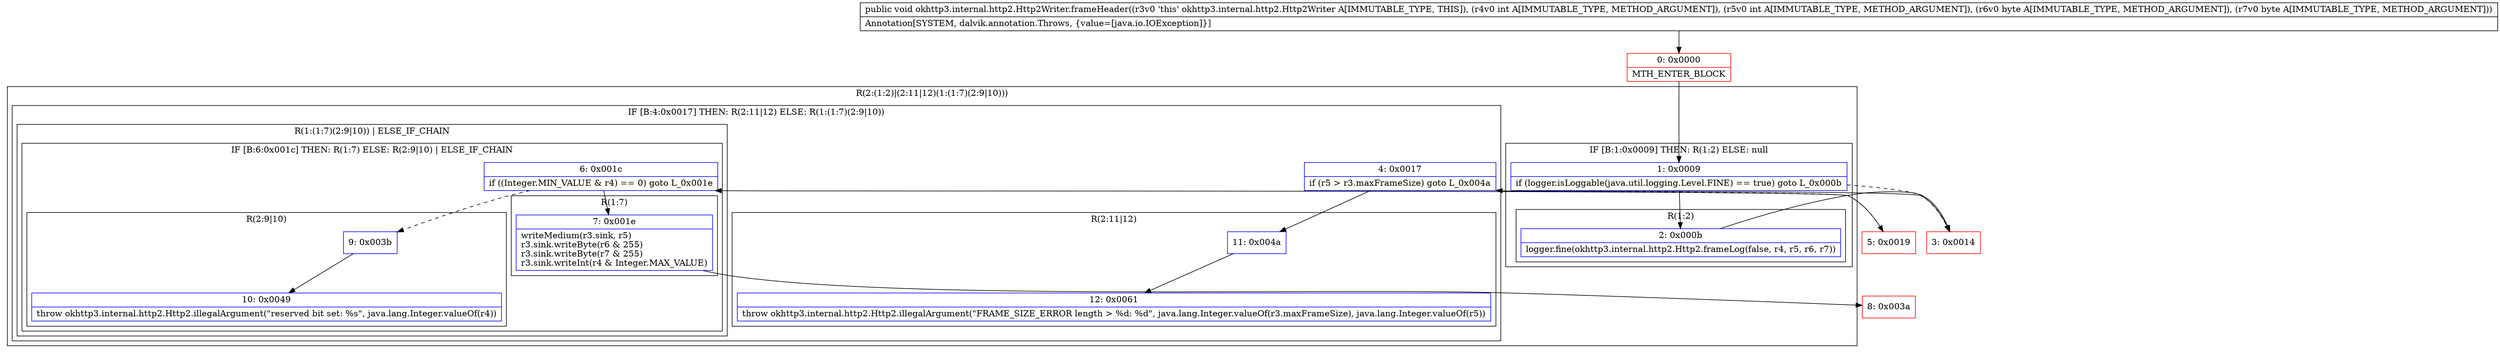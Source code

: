 digraph "CFG forokhttp3.internal.http2.Http2Writer.frameHeader(IIBB)V" {
subgraph cluster_Region_364436888 {
label = "R(2:(1:2)|(2:11|12)(1:(1:7)(2:9|10)))";
node [shape=record,color=blue];
subgraph cluster_IfRegion_689511700 {
label = "IF [B:1:0x0009] THEN: R(1:2) ELSE: null";
node [shape=record,color=blue];
Node_1 [shape=record,label="{1\:\ 0x0009|if (logger.isLoggable(java.util.logging.Level.FINE) == true) goto L_0x000b\l}"];
subgraph cluster_Region_625403209 {
label = "R(1:2)";
node [shape=record,color=blue];
Node_2 [shape=record,label="{2\:\ 0x000b|logger.fine(okhttp3.internal.http2.Http2.frameLog(false, r4, r5, r6, r7))\l}"];
}
}
subgraph cluster_IfRegion_1422792840 {
label = "IF [B:4:0x0017] THEN: R(2:11|12) ELSE: R(1:(1:7)(2:9|10))";
node [shape=record,color=blue];
Node_4 [shape=record,label="{4\:\ 0x0017|if (r5 \> r3.maxFrameSize) goto L_0x004a\l}"];
subgraph cluster_Region_122243988 {
label = "R(2:11|12)";
node [shape=record,color=blue];
Node_11 [shape=record,label="{11\:\ 0x004a}"];
Node_12 [shape=record,label="{12\:\ 0x0061|throw okhttp3.internal.http2.Http2.illegalArgument(\"FRAME_SIZE_ERROR length \> %d: %d\", java.lang.Integer.valueOf(r3.maxFrameSize), java.lang.Integer.valueOf(r5))\l}"];
}
subgraph cluster_Region_1717110740 {
label = "R(1:(1:7)(2:9|10)) | ELSE_IF_CHAIN\l";
node [shape=record,color=blue];
subgraph cluster_IfRegion_1948769019 {
label = "IF [B:6:0x001c] THEN: R(1:7) ELSE: R(2:9|10) | ELSE_IF_CHAIN\l";
node [shape=record,color=blue];
Node_6 [shape=record,label="{6\:\ 0x001c|if ((Integer.MIN_VALUE & r4) == 0) goto L_0x001e\l}"];
subgraph cluster_Region_1351194287 {
label = "R(1:7)";
node [shape=record,color=blue];
Node_7 [shape=record,label="{7\:\ 0x001e|writeMedium(r3.sink, r5)\lr3.sink.writeByte(r6 & 255)\lr3.sink.writeByte(r7 & 255)\lr3.sink.writeInt(r4 & Integer.MAX_VALUE)\l}"];
}
subgraph cluster_Region_500261569 {
label = "R(2:9|10)";
node [shape=record,color=blue];
Node_9 [shape=record,label="{9\:\ 0x003b}"];
Node_10 [shape=record,label="{10\:\ 0x0049|throw okhttp3.internal.http2.Http2.illegalArgument(\"reserved bit set: %s\", java.lang.Integer.valueOf(r4))\l}"];
}
}
}
}
}
Node_0 [shape=record,color=red,label="{0\:\ 0x0000|MTH_ENTER_BLOCK\l}"];
Node_3 [shape=record,color=red,label="{3\:\ 0x0014}"];
Node_5 [shape=record,color=red,label="{5\:\ 0x0019}"];
Node_8 [shape=record,color=red,label="{8\:\ 0x003a}"];
MethodNode[shape=record,label="{public void okhttp3.internal.http2.Http2Writer.frameHeader((r3v0 'this' okhttp3.internal.http2.Http2Writer A[IMMUTABLE_TYPE, THIS]), (r4v0 int A[IMMUTABLE_TYPE, METHOD_ARGUMENT]), (r5v0 int A[IMMUTABLE_TYPE, METHOD_ARGUMENT]), (r6v0 byte A[IMMUTABLE_TYPE, METHOD_ARGUMENT]), (r7v0 byte A[IMMUTABLE_TYPE, METHOD_ARGUMENT]))  | Annotation[SYSTEM, dalvik.annotation.Throws, \{value=[java.io.IOException]\}]\l}"];
MethodNode -> Node_0;
Node_1 -> Node_2;
Node_1 -> Node_3[style=dashed];
Node_2 -> Node_3;
Node_4 -> Node_5[style=dashed];
Node_4 -> Node_11;
Node_11 -> Node_12;
Node_6 -> Node_7;
Node_6 -> Node_9[style=dashed];
Node_7 -> Node_8;
Node_9 -> Node_10;
Node_0 -> Node_1;
Node_3 -> Node_4;
Node_5 -> Node_6;
}


